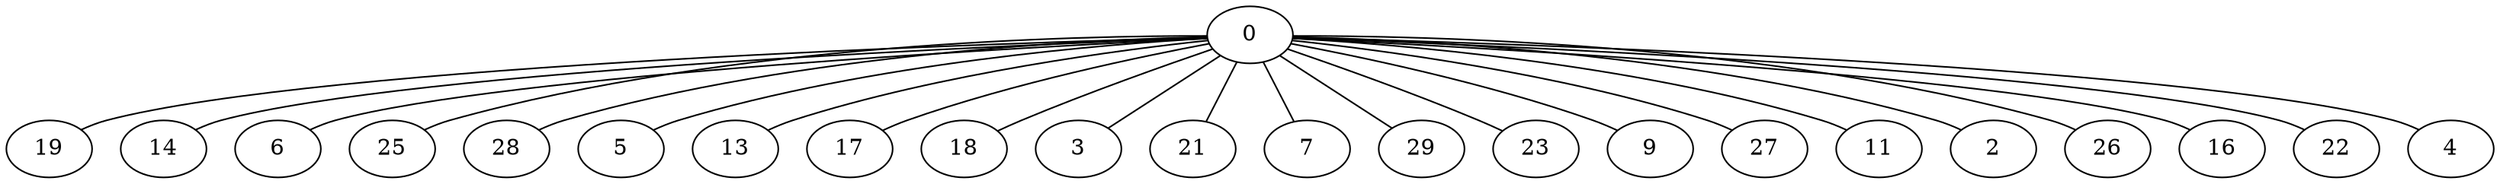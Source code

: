 graph G {
  0 -- 19;
  0 -- 14;
  0 -- 6;
  0 -- 25;
  0 -- 28;
  0 -- 5;
  0 -- 13;
  0 -- 17;
  0 -- 18;
  0 -- 3;
  0 -- 21;
  0 -- 7;
  0 -- 29;
  0 -- 23;
  0 -- 9;
  0 -- 27;
  0 -- 11;
  0 -- 2;
  0 -- 26;
  0 -- 16;
  0 -- 22;
  0 -- 4;
}